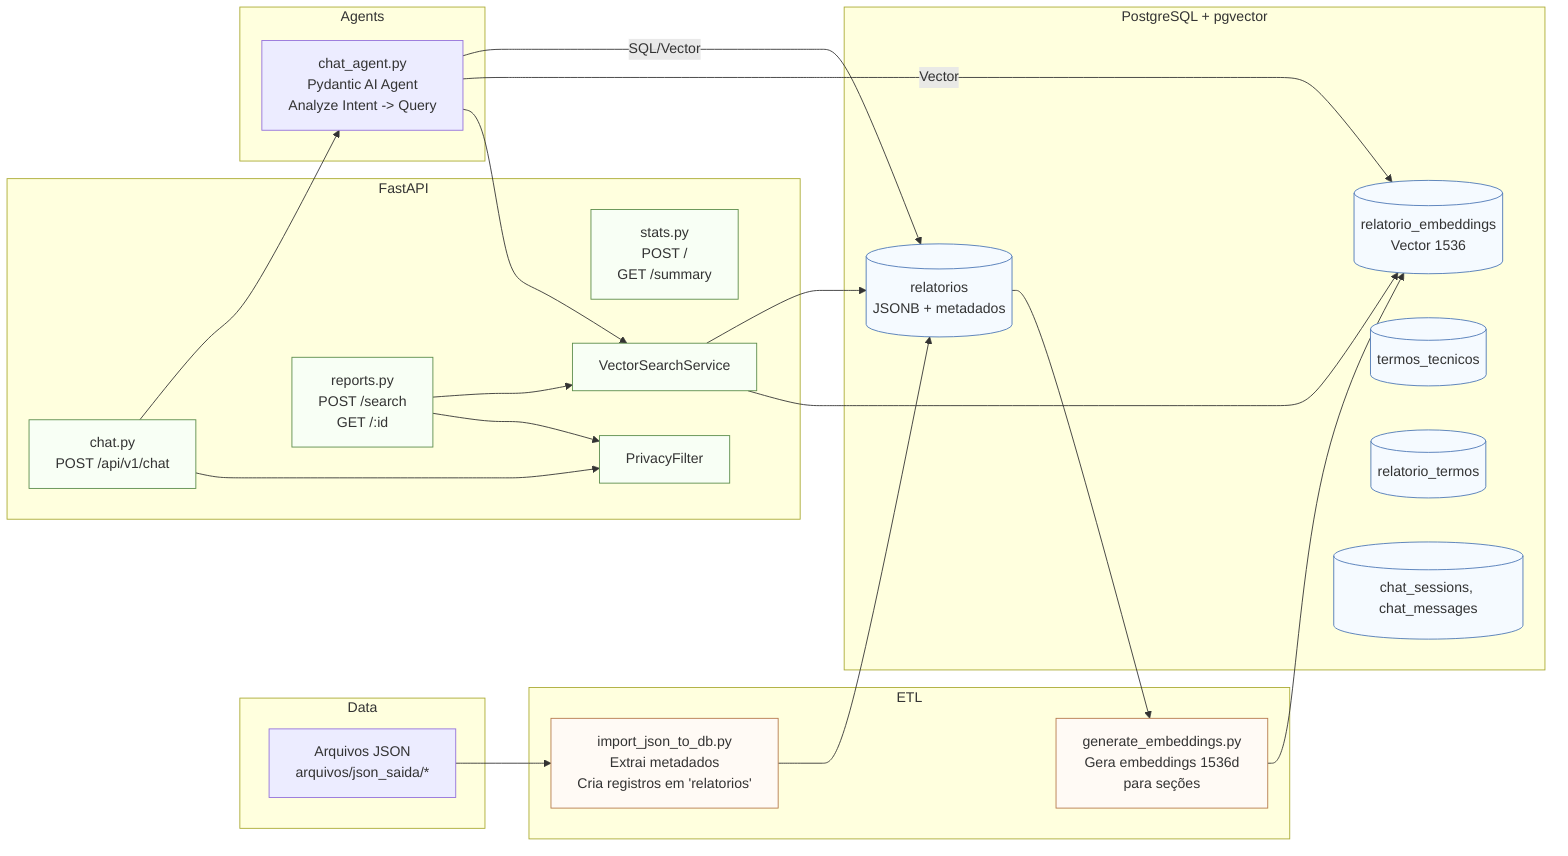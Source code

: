 flowchart LR
    subgraph Data
        A[Arquivos JSON<br/>arquivos/json_saida/*]
    end

    subgraph ETL
        B[import_json_to_db.py<br/>Extrai metadados<br/>Cria registros em 'relatorios']
        C[generate_embeddings.py<br/>Gera embeddings 1536d<br/>para seções]
    end

    subgraph DB[PostgreSQL + pgvector]
        D[(relatorios<br/>JSONB + metadados)]
        E[(relatorio_embeddings<br/>Vector 1536)]
        F[(termos_tecnicos)]
        G[(relatorio_termos)]
        H[(chat_sessions, chat_messages)]
    end

    subgraph API[FastAPI]
        I[chat.py<br/>POST /api/v1/chat]
        J[reports.py<br/>POST /search<br/>GET /:id]
        K[stats.py<br/>POST /<br/>GET /summary]
        L[PrivacyFilter]
        M[VectorSearchService]
    end

    subgraph Agents
        N[chat_agent.py<br/>Pydantic AI Agent<br/>Analyze Intent -> Query]
    end

    A --> B --> D
    D --> C --> E

    I --> N
    N -->|SQL/Vector| D
    N -->|Vector| E
    N --> M
    J --> M --> D
    M --> E
    I --> L
    J --> L

    classDef db fill:#f5faff,stroke:#4c77b6,stroke-width:1px;
    classDef api fill:#f8fff5,stroke:#5b8c4a,stroke-width:1px;
    classDef etl fill:#fffaf5,stroke:#b67a4c,stroke-width:1px;
    class D,E,F,G,H db;
    class I,J,K,L,M api;
    class B,C etl;